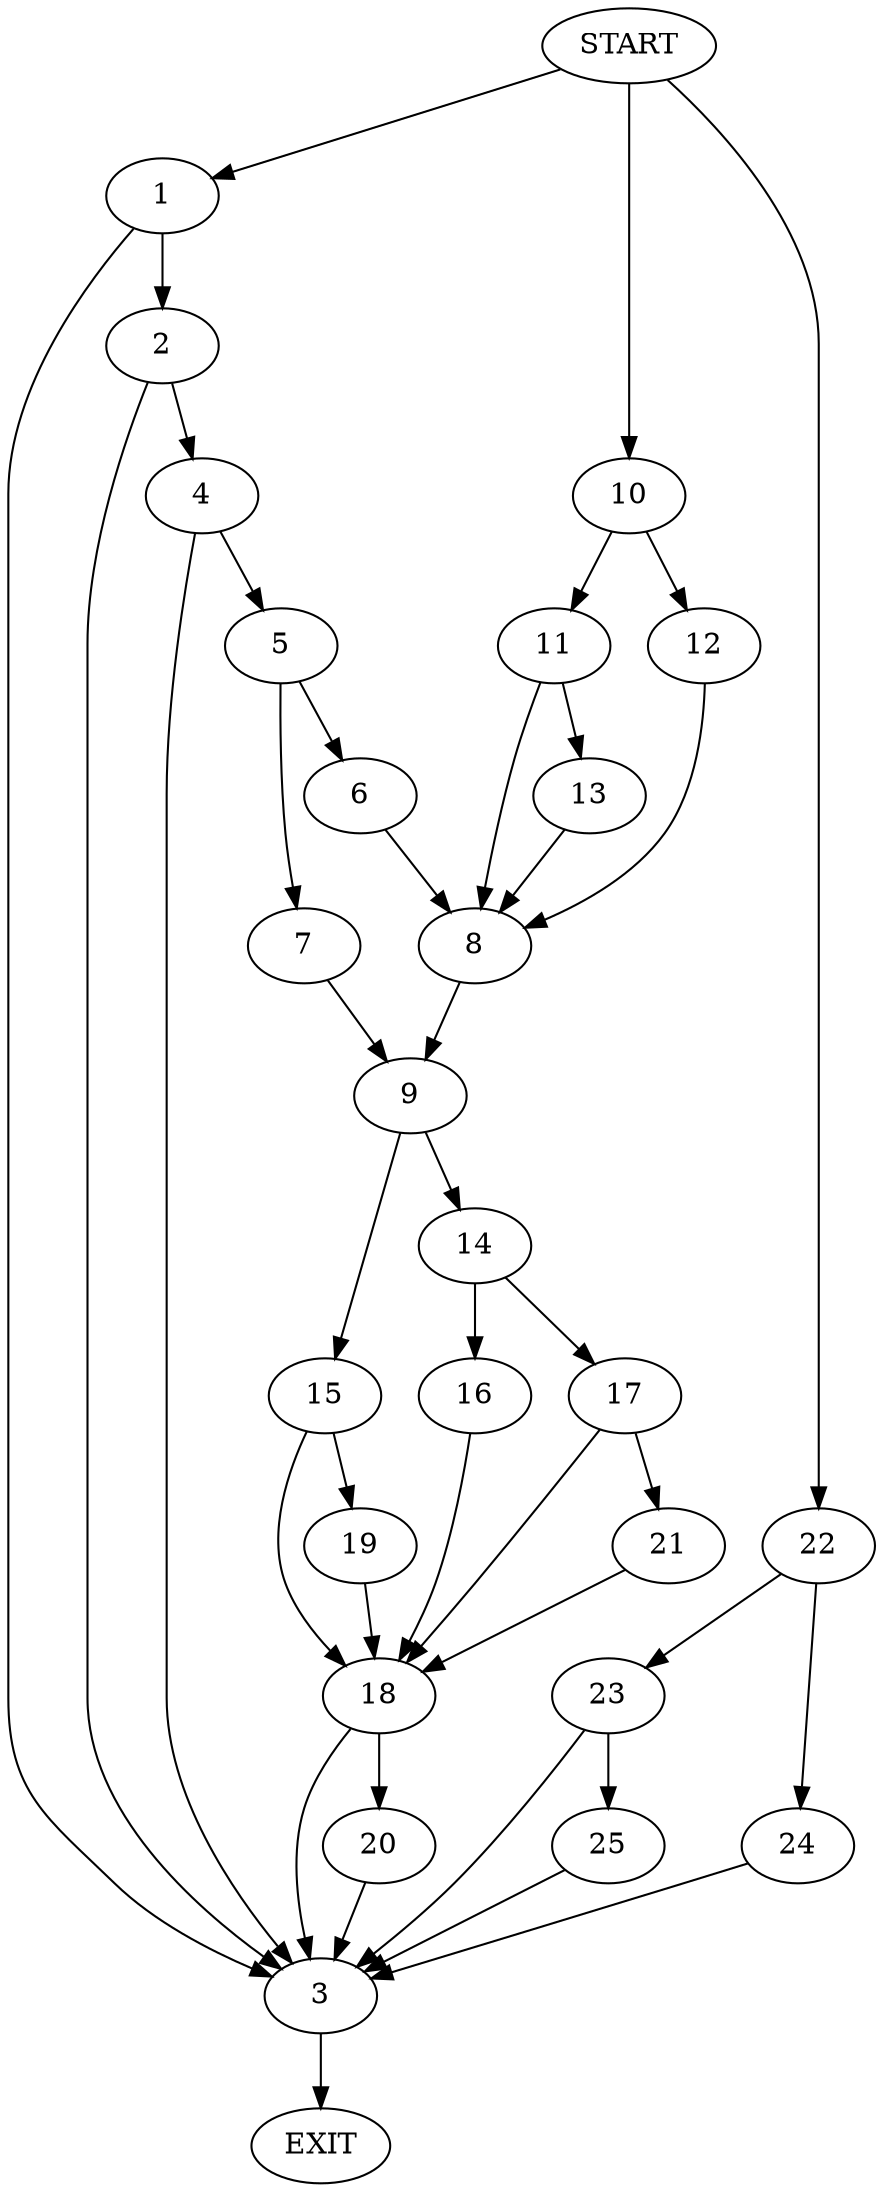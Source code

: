 digraph {
0 [label="START"]
26 [label="EXIT"]
0 -> 1
1 -> 2
1 -> 3
2 -> 4
2 -> 3
3 -> 26
4 -> 5
4 -> 3
5 -> 6
5 -> 7
6 -> 8
7 -> 9
8 -> 9
0 -> 10
10 -> 11
10 -> 12
11 -> 8
11 -> 13
12 -> 8
13 -> 8
9 -> 14
9 -> 15
14 -> 16
14 -> 17
15 -> 18
15 -> 19
19 -> 18
18 -> 20
18 -> 3
17 -> 21
17 -> 18
16 -> 18
21 -> 18
20 -> 3
0 -> 22
22 -> 23
22 -> 24
24 -> 3
23 -> 25
23 -> 3
25 -> 3
}
